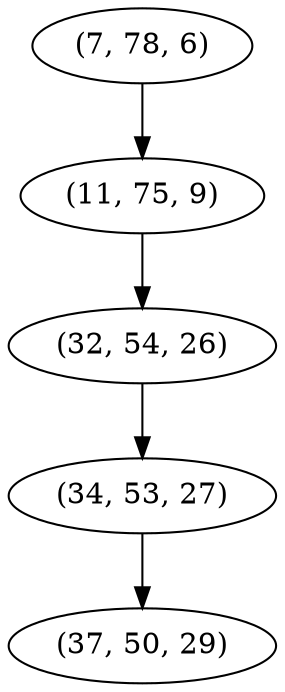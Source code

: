 digraph tree {
    "(7, 78, 6)";
    "(11, 75, 9)";
    "(32, 54, 26)";
    "(34, 53, 27)";
    "(37, 50, 29)";
    "(7, 78, 6)" -> "(11, 75, 9)";
    "(11, 75, 9)" -> "(32, 54, 26)";
    "(32, 54, 26)" -> "(34, 53, 27)";
    "(34, 53, 27)" -> "(37, 50, 29)";
}
